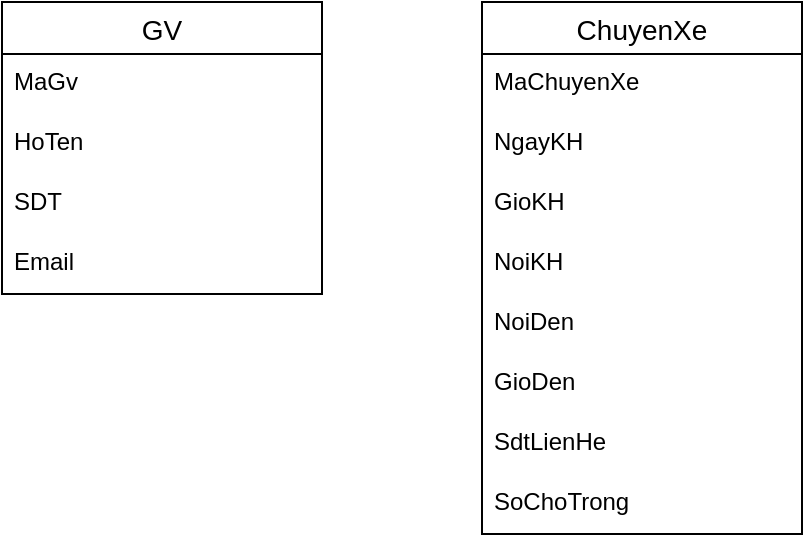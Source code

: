 <mxfile version="22.0.8" type="device">
  <diagram name="Page-1" id="I4xd7Zkx2K5fehbIxq-k">
    <mxGraphModel dx="1434" dy="739" grid="1" gridSize="10" guides="1" tooltips="1" connect="1" arrows="1" fold="1" page="1" pageScale="1" pageWidth="850" pageHeight="1100" math="0" shadow="0">
      <root>
        <mxCell id="0" />
        <mxCell id="1" parent="0" />
        <mxCell id="HC1yzizrt1EARuNtbtm6-38" value="GV" style="swimlane;fontStyle=0;childLayout=stackLayout;horizontal=1;startSize=26;horizontalStack=0;resizeParent=1;resizeParentMax=0;resizeLast=0;collapsible=1;marginBottom=0;align=center;fontSize=14;" vertex="1" parent="1">
          <mxGeometry x="160" y="280" width="160" height="146" as="geometry" />
        </mxCell>
        <mxCell id="HC1yzizrt1EARuNtbtm6-39" value="MaGv" style="text;strokeColor=none;fillColor=none;spacingLeft=4;spacingRight=4;overflow=hidden;rotatable=0;points=[[0,0.5],[1,0.5]];portConstraint=eastwest;fontSize=12;whiteSpace=wrap;html=1;" vertex="1" parent="HC1yzizrt1EARuNtbtm6-38">
          <mxGeometry y="26" width="160" height="30" as="geometry" />
        </mxCell>
        <mxCell id="HC1yzizrt1EARuNtbtm6-42" value="HoTen" style="text;strokeColor=none;fillColor=none;spacingLeft=4;spacingRight=4;overflow=hidden;rotatable=0;points=[[0,0.5],[1,0.5]];portConstraint=eastwest;fontSize=12;whiteSpace=wrap;html=1;" vertex="1" parent="HC1yzizrt1EARuNtbtm6-38">
          <mxGeometry y="56" width="160" height="30" as="geometry" />
        </mxCell>
        <mxCell id="HC1yzizrt1EARuNtbtm6-43" value="SDT" style="text;strokeColor=none;fillColor=none;spacingLeft=4;spacingRight=4;overflow=hidden;rotatable=0;points=[[0,0.5],[1,0.5]];portConstraint=eastwest;fontSize=12;whiteSpace=wrap;html=1;" vertex="1" parent="HC1yzizrt1EARuNtbtm6-38">
          <mxGeometry y="86" width="160" height="30" as="geometry" />
        </mxCell>
        <mxCell id="HC1yzizrt1EARuNtbtm6-44" value="Email" style="text;strokeColor=none;fillColor=none;spacingLeft=4;spacingRight=4;overflow=hidden;rotatable=0;points=[[0,0.5],[1,0.5]];portConstraint=eastwest;fontSize=12;whiteSpace=wrap;html=1;" vertex="1" parent="HC1yzizrt1EARuNtbtm6-38">
          <mxGeometry y="116" width="160" height="30" as="geometry" />
        </mxCell>
        <mxCell id="HC1yzizrt1EARuNtbtm6-45" value="ChuyenXe" style="swimlane;fontStyle=0;childLayout=stackLayout;horizontal=1;startSize=26;horizontalStack=0;resizeParent=1;resizeParentMax=0;resizeLast=0;collapsible=1;marginBottom=0;align=center;fontSize=14;" vertex="1" parent="1">
          <mxGeometry x="400" y="280" width="160" height="266" as="geometry" />
        </mxCell>
        <mxCell id="HC1yzizrt1EARuNtbtm6-46" value="MaChuyenXe" style="text;strokeColor=none;fillColor=none;spacingLeft=4;spacingRight=4;overflow=hidden;rotatable=0;points=[[0,0.5],[1,0.5]];portConstraint=eastwest;fontSize=12;whiteSpace=wrap;html=1;" vertex="1" parent="HC1yzizrt1EARuNtbtm6-45">
          <mxGeometry y="26" width="160" height="30" as="geometry" />
        </mxCell>
        <mxCell id="HC1yzizrt1EARuNtbtm6-47" value="NgayKH" style="text;strokeColor=none;fillColor=none;spacingLeft=4;spacingRight=4;overflow=hidden;rotatable=0;points=[[0,0.5],[1,0.5]];portConstraint=eastwest;fontSize=12;whiteSpace=wrap;html=1;" vertex="1" parent="HC1yzizrt1EARuNtbtm6-45">
          <mxGeometry y="56" width="160" height="30" as="geometry" />
        </mxCell>
        <mxCell id="HC1yzizrt1EARuNtbtm6-48" value="GioKH" style="text;strokeColor=none;fillColor=none;spacingLeft=4;spacingRight=4;overflow=hidden;rotatable=0;points=[[0,0.5],[1,0.5]];portConstraint=eastwest;fontSize=12;whiteSpace=wrap;html=1;" vertex="1" parent="HC1yzizrt1EARuNtbtm6-45">
          <mxGeometry y="86" width="160" height="30" as="geometry" />
        </mxCell>
        <mxCell id="HC1yzizrt1EARuNtbtm6-49" value="NoiKH" style="text;strokeColor=none;fillColor=none;spacingLeft=4;spacingRight=4;overflow=hidden;rotatable=0;points=[[0,0.5],[1,0.5]];portConstraint=eastwest;fontSize=12;whiteSpace=wrap;html=1;" vertex="1" parent="HC1yzizrt1EARuNtbtm6-45">
          <mxGeometry y="116" width="160" height="30" as="geometry" />
        </mxCell>
        <mxCell id="HC1yzizrt1EARuNtbtm6-50" value="NoiDen" style="text;strokeColor=none;fillColor=none;spacingLeft=4;spacingRight=4;overflow=hidden;rotatable=0;points=[[0,0.5],[1,0.5]];portConstraint=eastwest;fontSize=12;whiteSpace=wrap;html=1;" vertex="1" parent="HC1yzizrt1EARuNtbtm6-45">
          <mxGeometry y="146" width="160" height="30" as="geometry" />
        </mxCell>
        <mxCell id="HC1yzizrt1EARuNtbtm6-51" value="GioDen" style="text;strokeColor=none;fillColor=none;spacingLeft=4;spacingRight=4;overflow=hidden;rotatable=0;points=[[0,0.5],[1,0.5]];portConstraint=eastwest;fontSize=12;whiteSpace=wrap;html=1;" vertex="1" parent="HC1yzizrt1EARuNtbtm6-45">
          <mxGeometry y="176" width="160" height="30" as="geometry" />
        </mxCell>
        <mxCell id="HC1yzizrt1EARuNtbtm6-52" value="SdtLienHe" style="text;strokeColor=none;fillColor=none;spacingLeft=4;spacingRight=4;overflow=hidden;rotatable=0;points=[[0,0.5],[1,0.5]];portConstraint=eastwest;fontSize=12;whiteSpace=wrap;html=1;" vertex="1" parent="HC1yzizrt1EARuNtbtm6-45">
          <mxGeometry y="206" width="160" height="30" as="geometry" />
        </mxCell>
        <mxCell id="HC1yzizrt1EARuNtbtm6-53" value="SoChoTrong" style="text;strokeColor=none;fillColor=none;spacingLeft=4;spacingRight=4;overflow=hidden;rotatable=0;points=[[0,0.5],[1,0.5]];portConstraint=eastwest;fontSize=12;whiteSpace=wrap;html=1;" vertex="1" parent="HC1yzizrt1EARuNtbtm6-45">
          <mxGeometry y="236" width="160" height="30" as="geometry" />
        </mxCell>
      </root>
    </mxGraphModel>
  </diagram>
</mxfile>
